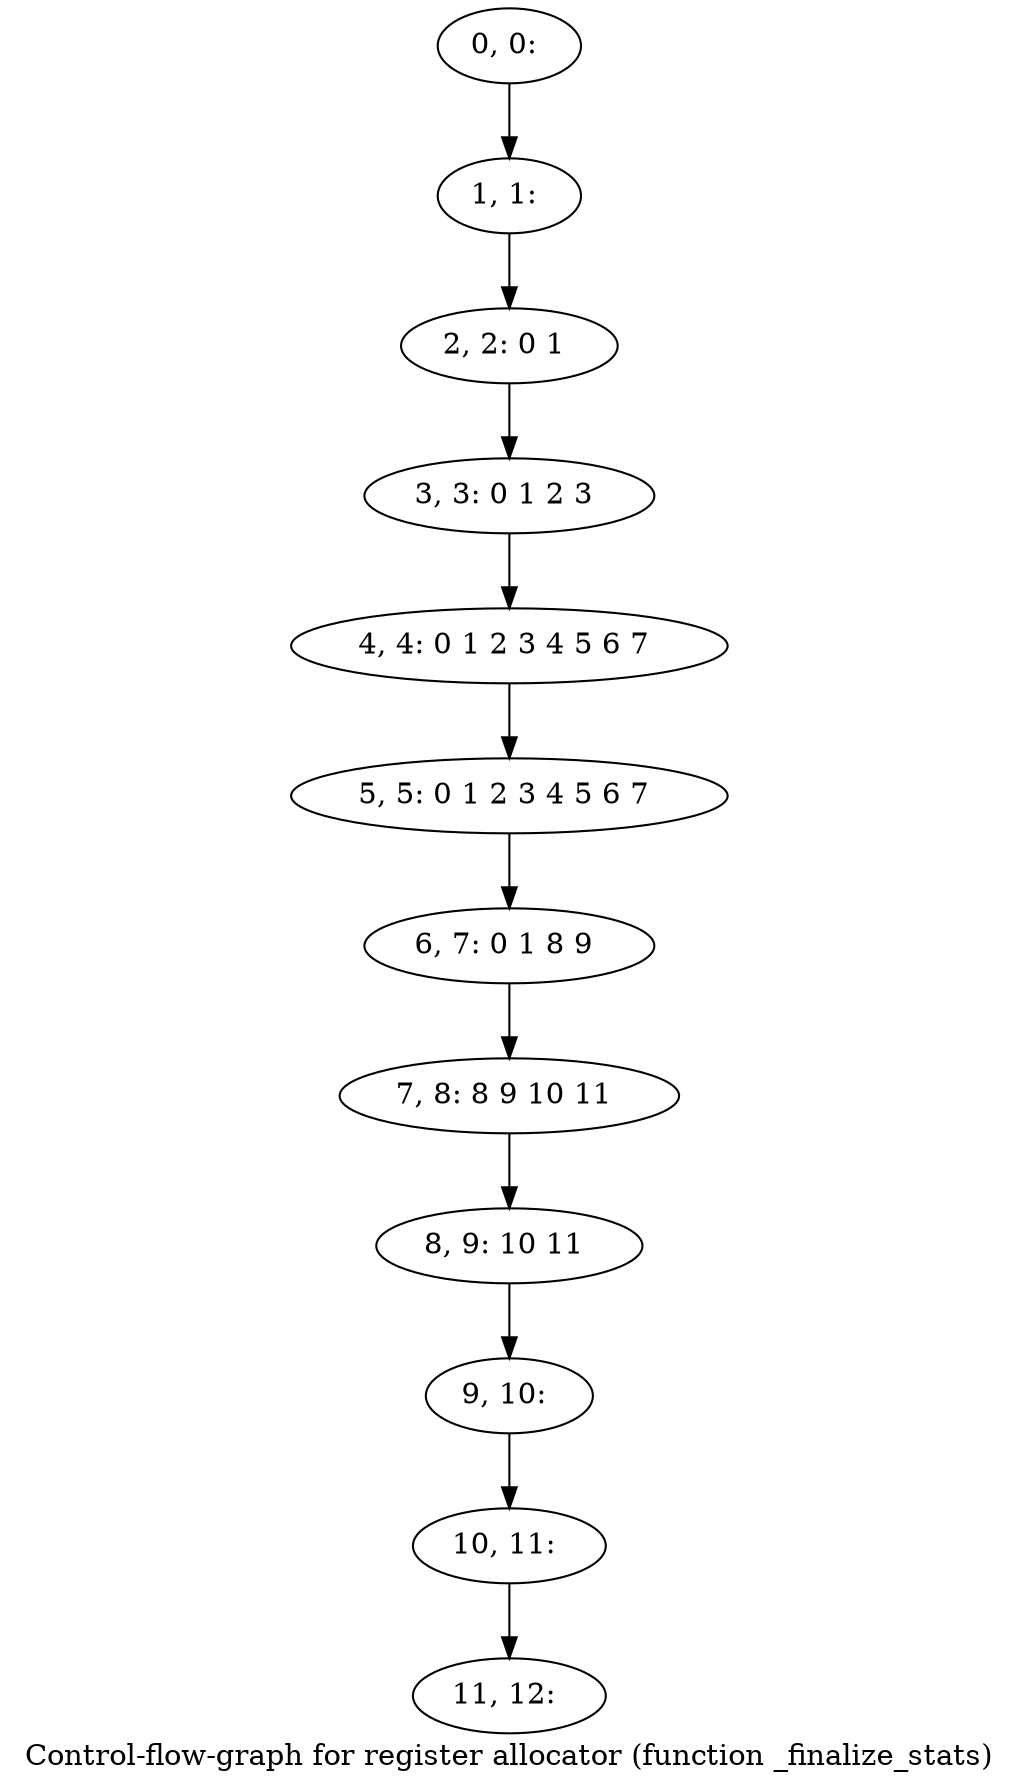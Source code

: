 digraph G {
graph [label="Control-flow-graph for register allocator (function _finalize_stats)"]
0[label="0, 0: "];
1[label="1, 1: "];
2[label="2, 2: 0 1 "];
3[label="3, 3: 0 1 2 3 "];
4[label="4, 4: 0 1 2 3 4 5 6 7 "];
5[label="5, 5: 0 1 2 3 4 5 6 7 "];
6[label="6, 7: 0 1 8 9 "];
7[label="7, 8: 8 9 10 11 "];
8[label="8, 9: 10 11 "];
9[label="9, 10: "];
10[label="10, 11: "];
11[label="11, 12: "];
0->1 ;
1->2 ;
2->3 ;
3->4 ;
4->5 ;
5->6 ;
6->7 ;
7->8 ;
8->9 ;
9->10 ;
10->11 ;
}
